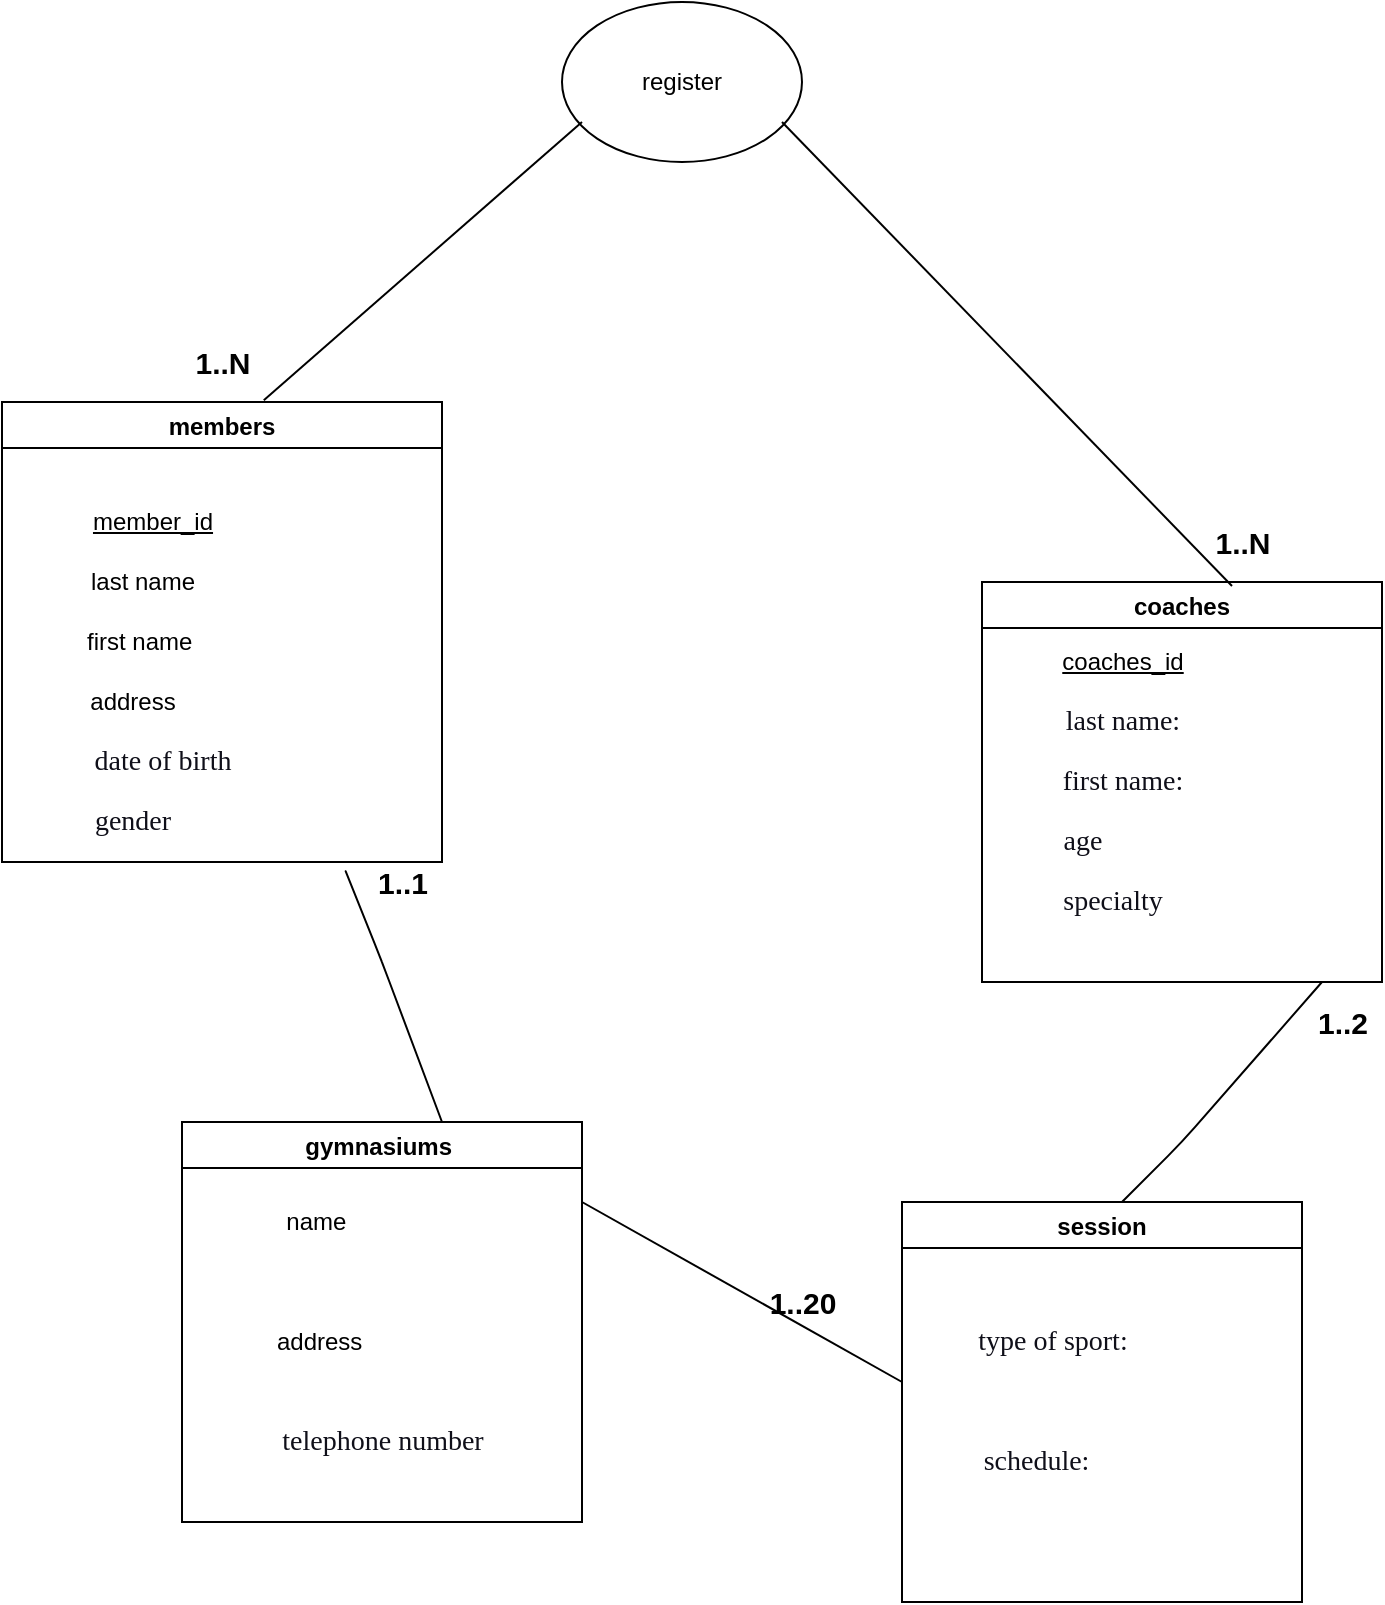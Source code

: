<mxfile version="14.6.13" type="device"><diagram id="R2lEEEUBdFMjLlhIrx00" name="Page-1"><mxGraphModel dx="868" dy="393" grid="1" gridSize="10" guides="1" tooltips="1" connect="1" arrows="1" fold="1" page="1" pageScale="1" pageWidth="850" pageHeight="1100" math="0" shadow="0" extFonts="Permanent Marker^https://fonts.googleapis.com/css?family=Permanent+Marker"><root><mxCell id="0"/><mxCell id="1" parent="0"/><mxCell id="-oaMoRc9ucy7veWScX9e-11" value="members" style="swimlane;" vertex="1" parent="1"><mxGeometry x="80" y="260" width="220" height="230" as="geometry"/></mxCell><mxCell id="-oaMoRc9ucy7veWScX9e-34" value="&lt;u&gt;member_id&lt;/u&gt;" style="text;html=1;align=center;verticalAlign=middle;resizable=0;points=[];autosize=1;strokeColor=none;" vertex="1" parent="-oaMoRc9ucy7veWScX9e-11"><mxGeometry x="35" y="50" width="80" height="20" as="geometry"/></mxCell><mxCell id="-oaMoRc9ucy7veWScX9e-35" value="last name" style="text;html=1;align=center;verticalAlign=middle;resizable=0;points=[];autosize=1;strokeColor=none;" vertex="1" parent="-oaMoRc9ucy7veWScX9e-11"><mxGeometry x="35" y="80" width="70" height="20" as="geometry"/></mxCell><mxCell id="-oaMoRc9ucy7veWScX9e-37" value="address" style="text;html=1;align=center;verticalAlign=middle;resizable=0;points=[];autosize=1;strokeColor=none;" vertex="1" parent="-oaMoRc9ucy7veWScX9e-11"><mxGeometry x="35" y="140" width="60" height="20" as="geometry"/></mxCell><mxCell id="-oaMoRc9ucy7veWScX9e-39" value="&lt;span style=&quot;color: rgb(15 , 15 , 25) ; font-family: &amp;#34;montserrat&amp;#34; ; font-size: 14px ; text-align: left ; background-color: rgb(255 , 255 , 255)&quot;&gt;gender&lt;/span&gt;" style="text;html=1;align=center;verticalAlign=middle;resizable=0;points=[];autosize=1;strokeColor=none;" vertex="1" parent="-oaMoRc9ucy7veWScX9e-11"><mxGeometry x="40" y="200" width="50" height="20" as="geometry"/></mxCell><mxCell id="-oaMoRc9ucy7veWScX9e-36" value="first name&amp;nbsp;" style="text;html=1;align=center;verticalAlign=middle;resizable=0;points=[];autosize=1;strokeColor=none;" vertex="1" parent="1"><mxGeometry x="115" y="370" width="70" height="20" as="geometry"/></mxCell><mxCell id="-oaMoRc9ucy7veWScX9e-38" value="&lt;span style=&quot;color: rgb(15 , 15 , 25) ; font-family: &amp;#34;montserrat&amp;#34; ; font-size: 14px ; text-align: left ; background-color: rgb(255 , 255 , 255)&quot;&gt;date of birth&lt;/span&gt;" style="text;html=1;align=center;verticalAlign=middle;resizable=0;points=[];autosize=1;strokeColor=none;" vertex="1" parent="1"><mxGeometry x="120" y="430" width="80" height="20" as="geometry"/></mxCell><mxCell id="-oaMoRc9ucy7veWScX9e-40" value="gymnasiums " style="swimlane;" vertex="1" parent="1"><mxGeometry x="170" y="620" width="200" height="200" as="geometry"/></mxCell><mxCell id="-oaMoRc9ucy7veWScX9e-42" value="&amp;nbsp; &amp;nbsp; &amp;nbsp; &amp;nbsp; &amp;nbsp; &amp;nbsp;address" style="text;html=1;align=center;verticalAlign=middle;resizable=0;points=[];autosize=1;strokeColor=none;" vertex="1" parent="-oaMoRc9ucy7veWScX9e-40"><mxGeometry x="5" y="100" width="90" height="20" as="geometry"/></mxCell><mxCell id="-oaMoRc9ucy7veWScX9e-43" value="&lt;span style=&quot;color: rgb(15 , 15 , 25) ; font-family: &amp;#34;montserrat&amp;#34; ; font-size: 14px ; text-align: left ; background-color: rgb(255 , 255 , 255)&quot;&gt;telephone number&lt;/span&gt;" style="text;html=1;align=center;verticalAlign=middle;resizable=0;points=[];autosize=1;strokeColor=none;" vertex="1" parent="-oaMoRc9ucy7veWScX9e-40"><mxGeometry x="40" y="150" width="120" height="20" as="geometry"/></mxCell><mxCell id="-oaMoRc9ucy7veWScX9e-41" value="&amp;nbsp; &amp;nbsp; &amp;nbsp; &amp;nbsp; &amp;nbsp; &amp;nbsp; &amp;nbsp;name" style="text;html=1;align=center;verticalAlign=middle;resizable=0;points=[];autosize=1;strokeColor=none;" vertex="1" parent="-oaMoRc9ucy7veWScX9e-40"><mxGeometry y="40" width="90" height="20" as="geometry"/></mxCell><mxCell id="-oaMoRc9ucy7veWScX9e-44" value="session" style="swimlane;" vertex="1" parent="1"><mxGeometry x="530" y="660" width="200" height="200" as="geometry"/></mxCell><mxCell id="-oaMoRc9ucy7veWScX9e-45" value="&lt;span style=&quot;color: rgb(15 , 15 , 25) ; font-family: &amp;#34;montserrat&amp;#34; ; font-size: 14px ; text-align: left ; background-color: rgb(255 , 255 , 255)&quot;&gt;type of sport:&lt;/span&gt;" style="text;html=1;align=center;verticalAlign=middle;resizable=0;points=[];autosize=1;strokeColor=none;" vertex="1" parent="1"><mxGeometry x="560" y="720" width="90" height="20" as="geometry"/></mxCell><mxCell id="-oaMoRc9ucy7veWScX9e-46" value="&lt;span style=&quot;color: rgb(15 , 15 , 25) ; font-family: &amp;#34;montserrat&amp;#34; ; font-size: 14px ; text-align: left ; background-color: rgb(255 , 255 , 255)&quot;&gt;&amp;nbsp;schedule:&lt;/span&gt;" style="text;html=1;align=center;verticalAlign=middle;resizable=0;points=[];autosize=1;strokeColor=none;" vertex="1" parent="1"><mxGeometry x="560" y="780" width="70" height="20" as="geometry"/></mxCell><mxCell id="-oaMoRc9ucy7veWScX9e-48" value="coaches" style="swimlane;" vertex="1" parent="1"><mxGeometry x="570" y="350" width="200" height="200" as="geometry"/></mxCell><mxCell id="-oaMoRc9ucy7veWScX9e-51" value="&lt;span style=&quot;color: rgb(15 , 15 , 25) ; font-family: &amp;#34;montserrat&amp;#34; ; font-size: 14px ; text-align: left ; background-color: rgb(255 , 255 , 255)&quot;&gt;age&lt;/span&gt;" style="text;html=1;align=center;verticalAlign=middle;resizable=0;points=[];autosize=1;strokeColor=none;" vertex="1" parent="-oaMoRc9ucy7veWScX9e-48"><mxGeometry x="35" y="120" width="30" height="20" as="geometry"/></mxCell><mxCell id="-oaMoRc9ucy7veWScX9e-64" value="&lt;u&gt;coaches_id&lt;/u&gt;" style="text;html=1;align=center;verticalAlign=middle;resizable=0;points=[];autosize=1;strokeColor=none;" vertex="1" parent="-oaMoRc9ucy7veWScX9e-48"><mxGeometry x="30" y="30" width="80" height="20" as="geometry"/></mxCell><mxCell id="-oaMoRc9ucy7veWScX9e-49" value="&lt;span style=&quot;color: rgb(15 , 15 , 25) ; font-family: &amp;#34;montserrat&amp;#34; ; font-size: 14px ; text-align: left ; background-color: rgb(255 , 255 , 255)&quot;&gt;last name:&lt;/span&gt;" style="text;html=1;align=center;verticalAlign=middle;resizable=0;points=[];autosize=1;strokeColor=none;" vertex="1" parent="-oaMoRc9ucy7veWScX9e-48"><mxGeometry x="35" y="60" width="70" height="20" as="geometry"/></mxCell><mxCell id="-oaMoRc9ucy7veWScX9e-52" value="&lt;span style=&quot;color: rgb(15 , 15 , 25) ; font-family: &amp;#34;montserrat&amp;#34; ; font-size: 14px ; text-align: left ; background-color: rgb(255 , 255 , 255)&quot;&gt;specialty&lt;/span&gt;" style="text;html=1;align=center;verticalAlign=middle;resizable=0;points=[];autosize=1;strokeColor=none;" vertex="1" parent="-oaMoRc9ucy7veWScX9e-48"><mxGeometry x="30" y="150" width="70" height="20" as="geometry"/></mxCell><mxCell id="-oaMoRc9ucy7veWScX9e-50" value="&lt;span style=&quot;color: rgb(15 , 15 , 25) ; font-family: &amp;#34;montserrat&amp;#34; ; font-size: 14px ; text-align: left ; background-color: rgb(255 , 255 , 255)&quot;&gt;first name:&lt;/span&gt;" style="text;html=1;align=center;verticalAlign=middle;resizable=0;points=[];autosize=1;strokeColor=none;" vertex="1" parent="1"><mxGeometry x="600" y="440" width="80" height="20" as="geometry"/></mxCell><mxCell id="-oaMoRc9ucy7veWScX9e-53" value="" style="endArrow=none;html=1;" edge="1" parent="1"><mxGeometry width="50" height="50" relative="1" as="geometry"><mxPoint x="270" y="540" as="sourcePoint"/><mxPoint x="300" y="620" as="targetPoint"/><Array as="points"><mxPoint x="250" y="490"/><mxPoint x="270" y="540"/></Array></mxGeometry></mxCell><mxCell id="-oaMoRc9ucy7veWScX9e-54" value="&lt;b&gt;&lt;font style=&quot;font-size: 15px&quot;&gt;1..1&lt;/font&gt;&lt;/b&gt;" style="text;html=1;align=center;verticalAlign=middle;resizable=0;points=[];autosize=1;strokeColor=none;" vertex="1" parent="1"><mxGeometry x="260" y="490" width="40" height="20" as="geometry"/></mxCell><mxCell id="-oaMoRc9ucy7veWScX9e-55" value="" style="endArrow=none;html=1;" edge="1" parent="1"><mxGeometry width="50" height="50" relative="1" as="geometry"><mxPoint x="370" y="660" as="sourcePoint"/><mxPoint x="530" y="750" as="targetPoint"/></mxGeometry></mxCell><mxCell id="-oaMoRc9ucy7veWScX9e-56" value="&lt;b&gt;&lt;font style=&quot;font-size: 15px&quot;&gt;1..20&lt;/font&gt;&lt;/b&gt;" style="text;html=1;align=center;verticalAlign=middle;resizable=0;points=[];autosize=1;strokeColor=none;" vertex="1" parent="1"><mxGeometry x="455" y="700" width="50" height="20" as="geometry"/></mxCell><mxCell id="-oaMoRc9ucy7veWScX9e-57" value="" style="endArrow=none;html=1;" edge="1" parent="1"><mxGeometry width="50" height="50" relative="1" as="geometry"><mxPoint x="640" y="660" as="sourcePoint"/><mxPoint x="740" y="550" as="targetPoint"/><Array as="points"><mxPoint x="670" y="630"/></Array></mxGeometry></mxCell><mxCell id="-oaMoRc9ucy7veWScX9e-58" value="&lt;font style=&quot;font-size: 15px&quot;&gt;&lt;b&gt;1..2&lt;/b&gt;&lt;/font&gt;" style="text;html=1;align=center;verticalAlign=middle;resizable=0;points=[];autosize=1;strokeColor=none;" vertex="1" parent="1"><mxGeometry x="730" y="560" width="40" height="20" as="geometry"/></mxCell><mxCell id="-oaMoRc9ucy7veWScX9e-59" value="register" style="ellipse;whiteSpace=wrap;html=1;" vertex="1" parent="1"><mxGeometry x="360" y="60" width="120" height="80" as="geometry"/></mxCell><mxCell id="-oaMoRc9ucy7veWScX9e-60" value="" style="endArrow=none;html=1;exitX=0.595;exitY=-0.004;exitDx=0;exitDy=0;exitPerimeter=0;" edge="1" parent="1" source="-oaMoRc9ucy7veWScX9e-11"><mxGeometry width="50" height="50" relative="1" as="geometry"><mxPoint x="320" y="170" as="sourcePoint"/><mxPoint x="370" y="120" as="targetPoint"/></mxGeometry></mxCell><mxCell id="-oaMoRc9ucy7veWScX9e-61" value="&lt;b&gt;&lt;font style=&quot;font-size: 15px&quot;&gt;1..N&lt;/font&gt;&lt;/b&gt;" style="text;html=1;align=center;verticalAlign=middle;resizable=0;points=[];autosize=1;strokeColor=none;" vertex="1" parent="1"><mxGeometry x="170" y="230" width="40" height="20" as="geometry"/></mxCell><mxCell id="-oaMoRc9ucy7veWScX9e-62" value="" style="endArrow=none;html=1;exitX=0.625;exitY=0.01;exitDx=0;exitDy=0;exitPerimeter=0;" edge="1" parent="1" source="-oaMoRc9ucy7veWScX9e-48"><mxGeometry width="50" height="50" relative="1" as="geometry"><mxPoint x="550" y="210" as="sourcePoint"/><mxPoint x="470" y="120" as="targetPoint"/></mxGeometry></mxCell><mxCell id="-oaMoRc9ucy7veWScX9e-63" value="&lt;b&gt;&lt;font style=&quot;font-size: 15px&quot;&gt;1..N&lt;/font&gt;&lt;/b&gt;" style="text;html=1;align=center;verticalAlign=middle;resizable=0;points=[];autosize=1;strokeColor=none;" vertex="1" parent="1"><mxGeometry x="680" y="320" width="40" height="20" as="geometry"/></mxCell></root></mxGraphModel></diagram></mxfile>